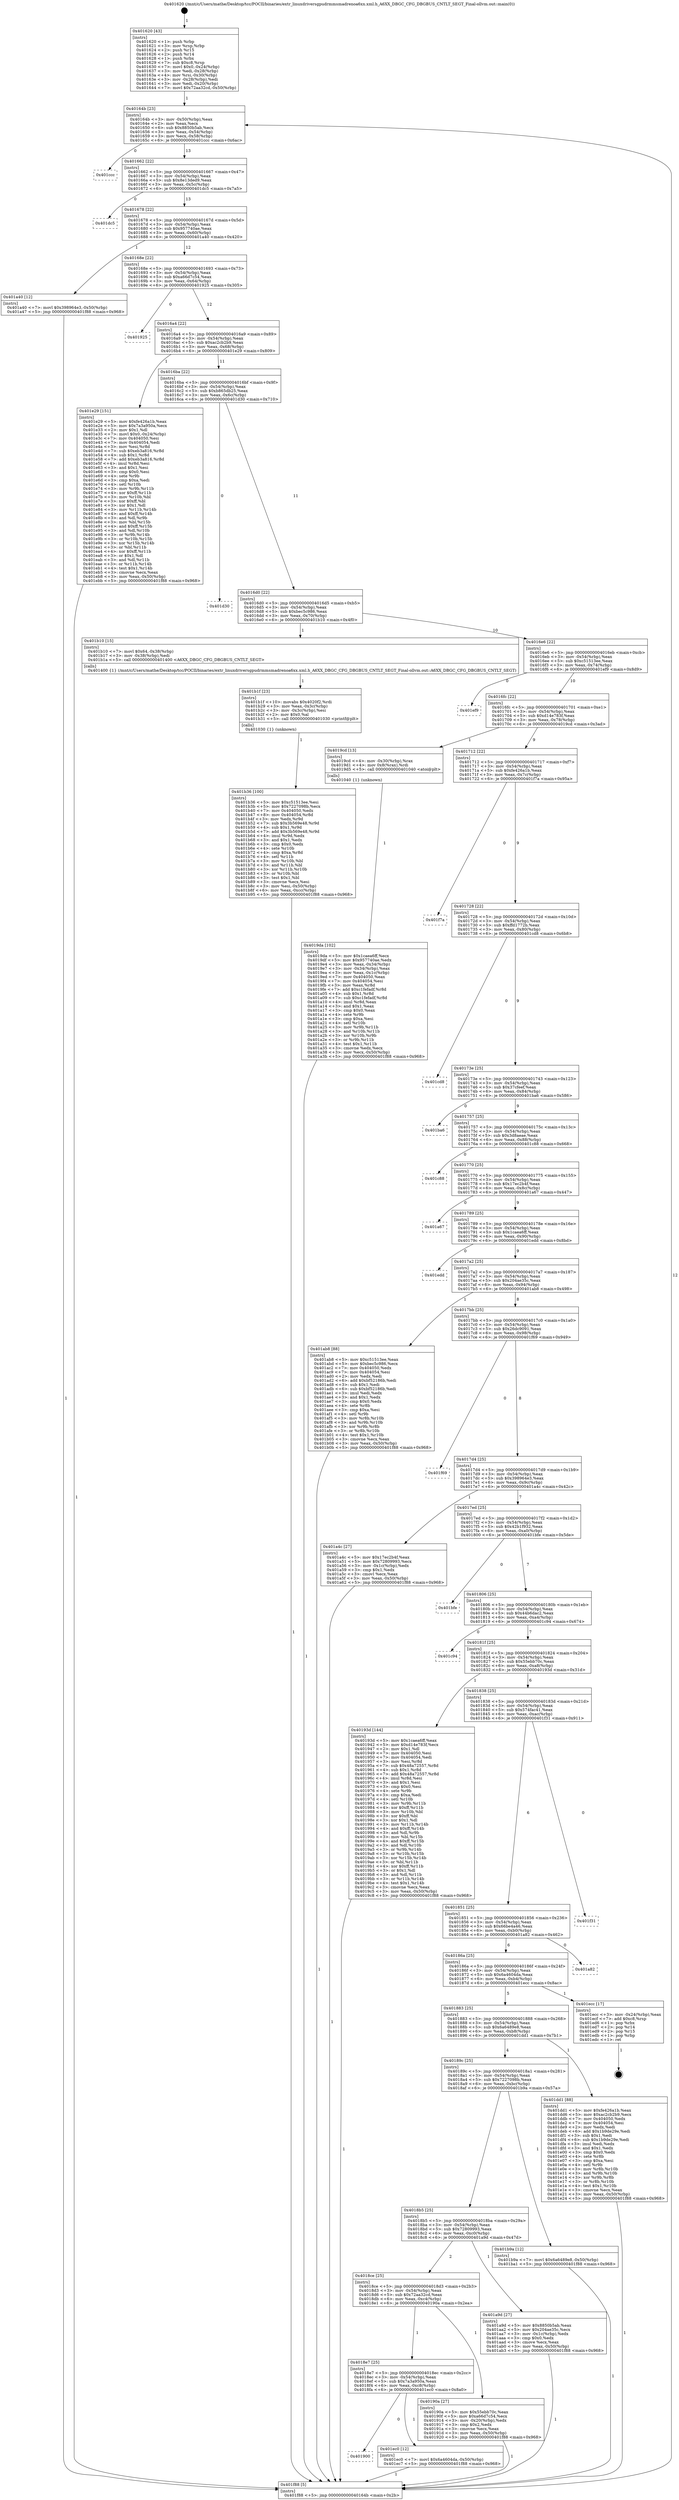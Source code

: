 digraph "0x401620" {
  label = "0x401620 (/mnt/c/Users/mathe/Desktop/tcc/POCII/binaries/extr_linuxdriversgpudrmmsmadrenoa6xx.xml.h_A6XX_DBGC_CFG_DBGBUS_CNTLT_SEGT_Final-ollvm.out::main(0))"
  labelloc = "t"
  node[shape=record]

  Entry [label="",width=0.3,height=0.3,shape=circle,fillcolor=black,style=filled]
  "0x40164b" [label="{
     0x40164b [23]\l
     | [instrs]\l
     &nbsp;&nbsp;0x40164b \<+3\>: mov -0x50(%rbp),%eax\l
     &nbsp;&nbsp;0x40164e \<+2\>: mov %eax,%ecx\l
     &nbsp;&nbsp;0x401650 \<+6\>: sub $0x8850b5ab,%ecx\l
     &nbsp;&nbsp;0x401656 \<+3\>: mov %eax,-0x54(%rbp)\l
     &nbsp;&nbsp;0x401659 \<+3\>: mov %ecx,-0x58(%rbp)\l
     &nbsp;&nbsp;0x40165c \<+6\>: je 0000000000401ccc \<main+0x6ac\>\l
  }"]
  "0x401ccc" [label="{
     0x401ccc\l
  }", style=dashed]
  "0x401662" [label="{
     0x401662 [22]\l
     | [instrs]\l
     &nbsp;&nbsp;0x401662 \<+5\>: jmp 0000000000401667 \<main+0x47\>\l
     &nbsp;&nbsp;0x401667 \<+3\>: mov -0x54(%rbp),%eax\l
     &nbsp;&nbsp;0x40166a \<+5\>: sub $0x8e13ded9,%eax\l
     &nbsp;&nbsp;0x40166f \<+3\>: mov %eax,-0x5c(%rbp)\l
     &nbsp;&nbsp;0x401672 \<+6\>: je 0000000000401dc5 \<main+0x7a5\>\l
  }"]
  Exit [label="",width=0.3,height=0.3,shape=circle,fillcolor=black,style=filled,peripheries=2]
  "0x401dc5" [label="{
     0x401dc5\l
  }", style=dashed]
  "0x401678" [label="{
     0x401678 [22]\l
     | [instrs]\l
     &nbsp;&nbsp;0x401678 \<+5\>: jmp 000000000040167d \<main+0x5d\>\l
     &nbsp;&nbsp;0x40167d \<+3\>: mov -0x54(%rbp),%eax\l
     &nbsp;&nbsp;0x401680 \<+5\>: sub $0x957740ae,%eax\l
     &nbsp;&nbsp;0x401685 \<+3\>: mov %eax,-0x60(%rbp)\l
     &nbsp;&nbsp;0x401688 \<+6\>: je 0000000000401a40 \<main+0x420\>\l
  }"]
  "0x401900" [label="{
     0x401900\l
  }", style=dashed]
  "0x401a40" [label="{
     0x401a40 [12]\l
     | [instrs]\l
     &nbsp;&nbsp;0x401a40 \<+7\>: movl $0x398964e3,-0x50(%rbp)\l
     &nbsp;&nbsp;0x401a47 \<+5\>: jmp 0000000000401f88 \<main+0x968\>\l
  }"]
  "0x40168e" [label="{
     0x40168e [22]\l
     | [instrs]\l
     &nbsp;&nbsp;0x40168e \<+5\>: jmp 0000000000401693 \<main+0x73\>\l
     &nbsp;&nbsp;0x401693 \<+3\>: mov -0x54(%rbp),%eax\l
     &nbsp;&nbsp;0x401696 \<+5\>: sub $0xa66d7c54,%eax\l
     &nbsp;&nbsp;0x40169b \<+3\>: mov %eax,-0x64(%rbp)\l
     &nbsp;&nbsp;0x40169e \<+6\>: je 0000000000401925 \<main+0x305\>\l
  }"]
  "0x401ec0" [label="{
     0x401ec0 [12]\l
     | [instrs]\l
     &nbsp;&nbsp;0x401ec0 \<+7\>: movl $0x6a4604da,-0x50(%rbp)\l
     &nbsp;&nbsp;0x401ec7 \<+5\>: jmp 0000000000401f88 \<main+0x968\>\l
  }"]
  "0x401925" [label="{
     0x401925\l
  }", style=dashed]
  "0x4016a4" [label="{
     0x4016a4 [22]\l
     | [instrs]\l
     &nbsp;&nbsp;0x4016a4 \<+5\>: jmp 00000000004016a9 \<main+0x89\>\l
     &nbsp;&nbsp;0x4016a9 \<+3\>: mov -0x54(%rbp),%eax\l
     &nbsp;&nbsp;0x4016ac \<+5\>: sub $0xac2cb2b9,%eax\l
     &nbsp;&nbsp;0x4016b1 \<+3\>: mov %eax,-0x68(%rbp)\l
     &nbsp;&nbsp;0x4016b4 \<+6\>: je 0000000000401e29 \<main+0x809\>\l
  }"]
  "0x401b36" [label="{
     0x401b36 [100]\l
     | [instrs]\l
     &nbsp;&nbsp;0x401b36 \<+5\>: mov $0xc51513ee,%esi\l
     &nbsp;&nbsp;0x401b3b \<+5\>: mov $0x7227098b,%ecx\l
     &nbsp;&nbsp;0x401b40 \<+7\>: mov 0x404050,%edx\l
     &nbsp;&nbsp;0x401b47 \<+8\>: mov 0x404054,%r8d\l
     &nbsp;&nbsp;0x401b4f \<+3\>: mov %edx,%r9d\l
     &nbsp;&nbsp;0x401b52 \<+7\>: sub $0x3b569e48,%r9d\l
     &nbsp;&nbsp;0x401b59 \<+4\>: sub $0x1,%r9d\l
     &nbsp;&nbsp;0x401b5d \<+7\>: add $0x3b569e48,%r9d\l
     &nbsp;&nbsp;0x401b64 \<+4\>: imul %r9d,%edx\l
     &nbsp;&nbsp;0x401b68 \<+3\>: and $0x1,%edx\l
     &nbsp;&nbsp;0x401b6b \<+3\>: cmp $0x0,%edx\l
     &nbsp;&nbsp;0x401b6e \<+4\>: sete %r10b\l
     &nbsp;&nbsp;0x401b72 \<+4\>: cmp $0xa,%r8d\l
     &nbsp;&nbsp;0x401b76 \<+4\>: setl %r11b\l
     &nbsp;&nbsp;0x401b7a \<+3\>: mov %r10b,%bl\l
     &nbsp;&nbsp;0x401b7d \<+3\>: and %r11b,%bl\l
     &nbsp;&nbsp;0x401b80 \<+3\>: xor %r11b,%r10b\l
     &nbsp;&nbsp;0x401b83 \<+3\>: or %r10b,%bl\l
     &nbsp;&nbsp;0x401b86 \<+3\>: test $0x1,%bl\l
     &nbsp;&nbsp;0x401b89 \<+3\>: cmovne %ecx,%esi\l
     &nbsp;&nbsp;0x401b8c \<+3\>: mov %esi,-0x50(%rbp)\l
     &nbsp;&nbsp;0x401b8f \<+6\>: mov %eax,-0xcc(%rbp)\l
     &nbsp;&nbsp;0x401b95 \<+5\>: jmp 0000000000401f88 \<main+0x968\>\l
  }"]
  "0x401e29" [label="{
     0x401e29 [151]\l
     | [instrs]\l
     &nbsp;&nbsp;0x401e29 \<+5\>: mov $0xfe426a1b,%eax\l
     &nbsp;&nbsp;0x401e2e \<+5\>: mov $0x7a3a950a,%ecx\l
     &nbsp;&nbsp;0x401e33 \<+2\>: mov $0x1,%dl\l
     &nbsp;&nbsp;0x401e35 \<+7\>: movl $0x0,-0x24(%rbp)\l
     &nbsp;&nbsp;0x401e3c \<+7\>: mov 0x404050,%esi\l
     &nbsp;&nbsp;0x401e43 \<+7\>: mov 0x404054,%edi\l
     &nbsp;&nbsp;0x401e4a \<+3\>: mov %esi,%r8d\l
     &nbsp;&nbsp;0x401e4d \<+7\>: sub $0xeb3a816,%r8d\l
     &nbsp;&nbsp;0x401e54 \<+4\>: sub $0x1,%r8d\l
     &nbsp;&nbsp;0x401e58 \<+7\>: add $0xeb3a816,%r8d\l
     &nbsp;&nbsp;0x401e5f \<+4\>: imul %r8d,%esi\l
     &nbsp;&nbsp;0x401e63 \<+3\>: and $0x1,%esi\l
     &nbsp;&nbsp;0x401e66 \<+3\>: cmp $0x0,%esi\l
     &nbsp;&nbsp;0x401e69 \<+4\>: sete %r9b\l
     &nbsp;&nbsp;0x401e6d \<+3\>: cmp $0xa,%edi\l
     &nbsp;&nbsp;0x401e70 \<+4\>: setl %r10b\l
     &nbsp;&nbsp;0x401e74 \<+3\>: mov %r9b,%r11b\l
     &nbsp;&nbsp;0x401e77 \<+4\>: xor $0xff,%r11b\l
     &nbsp;&nbsp;0x401e7b \<+3\>: mov %r10b,%bl\l
     &nbsp;&nbsp;0x401e7e \<+3\>: xor $0xff,%bl\l
     &nbsp;&nbsp;0x401e81 \<+3\>: xor $0x1,%dl\l
     &nbsp;&nbsp;0x401e84 \<+3\>: mov %r11b,%r14b\l
     &nbsp;&nbsp;0x401e87 \<+4\>: and $0xff,%r14b\l
     &nbsp;&nbsp;0x401e8b \<+3\>: and %dl,%r9b\l
     &nbsp;&nbsp;0x401e8e \<+3\>: mov %bl,%r15b\l
     &nbsp;&nbsp;0x401e91 \<+4\>: and $0xff,%r15b\l
     &nbsp;&nbsp;0x401e95 \<+3\>: and %dl,%r10b\l
     &nbsp;&nbsp;0x401e98 \<+3\>: or %r9b,%r14b\l
     &nbsp;&nbsp;0x401e9b \<+3\>: or %r10b,%r15b\l
     &nbsp;&nbsp;0x401e9e \<+3\>: xor %r15b,%r14b\l
     &nbsp;&nbsp;0x401ea1 \<+3\>: or %bl,%r11b\l
     &nbsp;&nbsp;0x401ea4 \<+4\>: xor $0xff,%r11b\l
     &nbsp;&nbsp;0x401ea8 \<+3\>: or $0x1,%dl\l
     &nbsp;&nbsp;0x401eab \<+3\>: and %dl,%r11b\l
     &nbsp;&nbsp;0x401eae \<+3\>: or %r11b,%r14b\l
     &nbsp;&nbsp;0x401eb1 \<+4\>: test $0x1,%r14b\l
     &nbsp;&nbsp;0x401eb5 \<+3\>: cmovne %ecx,%eax\l
     &nbsp;&nbsp;0x401eb8 \<+3\>: mov %eax,-0x50(%rbp)\l
     &nbsp;&nbsp;0x401ebb \<+5\>: jmp 0000000000401f88 \<main+0x968\>\l
  }"]
  "0x4016ba" [label="{
     0x4016ba [22]\l
     | [instrs]\l
     &nbsp;&nbsp;0x4016ba \<+5\>: jmp 00000000004016bf \<main+0x9f\>\l
     &nbsp;&nbsp;0x4016bf \<+3\>: mov -0x54(%rbp),%eax\l
     &nbsp;&nbsp;0x4016c2 \<+5\>: sub $0xb865db25,%eax\l
     &nbsp;&nbsp;0x4016c7 \<+3\>: mov %eax,-0x6c(%rbp)\l
     &nbsp;&nbsp;0x4016ca \<+6\>: je 0000000000401d30 \<main+0x710\>\l
  }"]
  "0x401b1f" [label="{
     0x401b1f [23]\l
     | [instrs]\l
     &nbsp;&nbsp;0x401b1f \<+10\>: movabs $0x4020f2,%rdi\l
     &nbsp;&nbsp;0x401b29 \<+3\>: mov %eax,-0x3c(%rbp)\l
     &nbsp;&nbsp;0x401b2c \<+3\>: mov -0x3c(%rbp),%esi\l
     &nbsp;&nbsp;0x401b2f \<+2\>: mov $0x0,%al\l
     &nbsp;&nbsp;0x401b31 \<+5\>: call 0000000000401030 \<printf@plt\>\l
     | [calls]\l
     &nbsp;&nbsp;0x401030 \{1\} (unknown)\l
  }"]
  "0x401d30" [label="{
     0x401d30\l
  }", style=dashed]
  "0x4016d0" [label="{
     0x4016d0 [22]\l
     | [instrs]\l
     &nbsp;&nbsp;0x4016d0 \<+5\>: jmp 00000000004016d5 \<main+0xb5\>\l
     &nbsp;&nbsp;0x4016d5 \<+3\>: mov -0x54(%rbp),%eax\l
     &nbsp;&nbsp;0x4016d8 \<+5\>: sub $0xbec5c986,%eax\l
     &nbsp;&nbsp;0x4016dd \<+3\>: mov %eax,-0x70(%rbp)\l
     &nbsp;&nbsp;0x4016e0 \<+6\>: je 0000000000401b10 \<main+0x4f0\>\l
  }"]
  "0x4019da" [label="{
     0x4019da [102]\l
     | [instrs]\l
     &nbsp;&nbsp;0x4019da \<+5\>: mov $0x1caea6ff,%ecx\l
     &nbsp;&nbsp;0x4019df \<+5\>: mov $0x957740ae,%edx\l
     &nbsp;&nbsp;0x4019e4 \<+3\>: mov %eax,-0x34(%rbp)\l
     &nbsp;&nbsp;0x4019e7 \<+3\>: mov -0x34(%rbp),%eax\l
     &nbsp;&nbsp;0x4019ea \<+3\>: mov %eax,-0x1c(%rbp)\l
     &nbsp;&nbsp;0x4019ed \<+7\>: mov 0x404050,%eax\l
     &nbsp;&nbsp;0x4019f4 \<+7\>: mov 0x404054,%esi\l
     &nbsp;&nbsp;0x4019fb \<+3\>: mov %eax,%r8d\l
     &nbsp;&nbsp;0x4019fe \<+7\>: add $0xc1fefadf,%r8d\l
     &nbsp;&nbsp;0x401a05 \<+4\>: sub $0x1,%r8d\l
     &nbsp;&nbsp;0x401a09 \<+7\>: sub $0xc1fefadf,%r8d\l
     &nbsp;&nbsp;0x401a10 \<+4\>: imul %r8d,%eax\l
     &nbsp;&nbsp;0x401a14 \<+3\>: and $0x1,%eax\l
     &nbsp;&nbsp;0x401a17 \<+3\>: cmp $0x0,%eax\l
     &nbsp;&nbsp;0x401a1a \<+4\>: sete %r9b\l
     &nbsp;&nbsp;0x401a1e \<+3\>: cmp $0xa,%esi\l
     &nbsp;&nbsp;0x401a21 \<+4\>: setl %r10b\l
     &nbsp;&nbsp;0x401a25 \<+3\>: mov %r9b,%r11b\l
     &nbsp;&nbsp;0x401a28 \<+3\>: and %r10b,%r11b\l
     &nbsp;&nbsp;0x401a2b \<+3\>: xor %r10b,%r9b\l
     &nbsp;&nbsp;0x401a2e \<+3\>: or %r9b,%r11b\l
     &nbsp;&nbsp;0x401a31 \<+4\>: test $0x1,%r11b\l
     &nbsp;&nbsp;0x401a35 \<+3\>: cmovne %edx,%ecx\l
     &nbsp;&nbsp;0x401a38 \<+3\>: mov %ecx,-0x50(%rbp)\l
     &nbsp;&nbsp;0x401a3b \<+5\>: jmp 0000000000401f88 \<main+0x968\>\l
  }"]
  "0x401b10" [label="{
     0x401b10 [15]\l
     | [instrs]\l
     &nbsp;&nbsp;0x401b10 \<+7\>: movl $0x64,-0x38(%rbp)\l
     &nbsp;&nbsp;0x401b17 \<+3\>: mov -0x38(%rbp),%edi\l
     &nbsp;&nbsp;0x401b1a \<+5\>: call 0000000000401400 \<A6XX_DBGC_CFG_DBGBUS_CNTLT_SEGT\>\l
     | [calls]\l
     &nbsp;&nbsp;0x401400 \{1\} (/mnt/c/Users/mathe/Desktop/tcc/POCII/binaries/extr_linuxdriversgpudrmmsmadrenoa6xx.xml.h_A6XX_DBGC_CFG_DBGBUS_CNTLT_SEGT_Final-ollvm.out::A6XX_DBGC_CFG_DBGBUS_CNTLT_SEGT)\l
  }"]
  "0x4016e6" [label="{
     0x4016e6 [22]\l
     | [instrs]\l
     &nbsp;&nbsp;0x4016e6 \<+5\>: jmp 00000000004016eb \<main+0xcb\>\l
     &nbsp;&nbsp;0x4016eb \<+3\>: mov -0x54(%rbp),%eax\l
     &nbsp;&nbsp;0x4016ee \<+5\>: sub $0xc51513ee,%eax\l
     &nbsp;&nbsp;0x4016f3 \<+3\>: mov %eax,-0x74(%rbp)\l
     &nbsp;&nbsp;0x4016f6 \<+6\>: je 0000000000401ef9 \<main+0x8d9\>\l
  }"]
  "0x401620" [label="{
     0x401620 [43]\l
     | [instrs]\l
     &nbsp;&nbsp;0x401620 \<+1\>: push %rbp\l
     &nbsp;&nbsp;0x401621 \<+3\>: mov %rsp,%rbp\l
     &nbsp;&nbsp;0x401624 \<+2\>: push %r15\l
     &nbsp;&nbsp;0x401626 \<+2\>: push %r14\l
     &nbsp;&nbsp;0x401628 \<+1\>: push %rbx\l
     &nbsp;&nbsp;0x401629 \<+7\>: sub $0xc8,%rsp\l
     &nbsp;&nbsp;0x401630 \<+7\>: movl $0x0,-0x24(%rbp)\l
     &nbsp;&nbsp;0x401637 \<+3\>: mov %edi,-0x28(%rbp)\l
     &nbsp;&nbsp;0x40163a \<+4\>: mov %rsi,-0x30(%rbp)\l
     &nbsp;&nbsp;0x40163e \<+3\>: mov -0x28(%rbp),%edi\l
     &nbsp;&nbsp;0x401641 \<+3\>: mov %edi,-0x20(%rbp)\l
     &nbsp;&nbsp;0x401644 \<+7\>: movl $0x72aa32cd,-0x50(%rbp)\l
  }"]
  "0x401ef9" [label="{
     0x401ef9\l
  }", style=dashed]
  "0x4016fc" [label="{
     0x4016fc [22]\l
     | [instrs]\l
     &nbsp;&nbsp;0x4016fc \<+5\>: jmp 0000000000401701 \<main+0xe1\>\l
     &nbsp;&nbsp;0x401701 \<+3\>: mov -0x54(%rbp),%eax\l
     &nbsp;&nbsp;0x401704 \<+5\>: sub $0xd14e783f,%eax\l
     &nbsp;&nbsp;0x401709 \<+3\>: mov %eax,-0x78(%rbp)\l
     &nbsp;&nbsp;0x40170c \<+6\>: je 00000000004019cd \<main+0x3ad\>\l
  }"]
  "0x401f88" [label="{
     0x401f88 [5]\l
     | [instrs]\l
     &nbsp;&nbsp;0x401f88 \<+5\>: jmp 000000000040164b \<main+0x2b\>\l
  }"]
  "0x4019cd" [label="{
     0x4019cd [13]\l
     | [instrs]\l
     &nbsp;&nbsp;0x4019cd \<+4\>: mov -0x30(%rbp),%rax\l
     &nbsp;&nbsp;0x4019d1 \<+4\>: mov 0x8(%rax),%rdi\l
     &nbsp;&nbsp;0x4019d5 \<+5\>: call 0000000000401040 \<atoi@plt\>\l
     | [calls]\l
     &nbsp;&nbsp;0x401040 \{1\} (unknown)\l
  }"]
  "0x401712" [label="{
     0x401712 [22]\l
     | [instrs]\l
     &nbsp;&nbsp;0x401712 \<+5\>: jmp 0000000000401717 \<main+0xf7\>\l
     &nbsp;&nbsp;0x401717 \<+3\>: mov -0x54(%rbp),%eax\l
     &nbsp;&nbsp;0x40171a \<+5\>: sub $0xfe426a1b,%eax\l
     &nbsp;&nbsp;0x40171f \<+3\>: mov %eax,-0x7c(%rbp)\l
     &nbsp;&nbsp;0x401722 \<+6\>: je 0000000000401f7a \<main+0x95a\>\l
  }"]
  "0x4018e7" [label="{
     0x4018e7 [25]\l
     | [instrs]\l
     &nbsp;&nbsp;0x4018e7 \<+5\>: jmp 00000000004018ec \<main+0x2cc\>\l
     &nbsp;&nbsp;0x4018ec \<+3\>: mov -0x54(%rbp),%eax\l
     &nbsp;&nbsp;0x4018ef \<+5\>: sub $0x7a3a950a,%eax\l
     &nbsp;&nbsp;0x4018f4 \<+6\>: mov %eax,-0xc8(%rbp)\l
     &nbsp;&nbsp;0x4018fa \<+6\>: je 0000000000401ec0 \<main+0x8a0\>\l
  }"]
  "0x401f7a" [label="{
     0x401f7a\l
  }", style=dashed]
  "0x401728" [label="{
     0x401728 [22]\l
     | [instrs]\l
     &nbsp;&nbsp;0x401728 \<+5\>: jmp 000000000040172d \<main+0x10d\>\l
     &nbsp;&nbsp;0x40172d \<+3\>: mov -0x54(%rbp),%eax\l
     &nbsp;&nbsp;0x401730 \<+5\>: sub $0xffd1772b,%eax\l
     &nbsp;&nbsp;0x401735 \<+3\>: mov %eax,-0x80(%rbp)\l
     &nbsp;&nbsp;0x401738 \<+6\>: je 0000000000401cd8 \<main+0x6b8\>\l
  }"]
  "0x40190a" [label="{
     0x40190a [27]\l
     | [instrs]\l
     &nbsp;&nbsp;0x40190a \<+5\>: mov $0x55ebb70c,%eax\l
     &nbsp;&nbsp;0x40190f \<+5\>: mov $0xa66d7c54,%ecx\l
     &nbsp;&nbsp;0x401914 \<+3\>: mov -0x20(%rbp),%edx\l
     &nbsp;&nbsp;0x401917 \<+3\>: cmp $0x2,%edx\l
     &nbsp;&nbsp;0x40191a \<+3\>: cmovne %ecx,%eax\l
     &nbsp;&nbsp;0x40191d \<+3\>: mov %eax,-0x50(%rbp)\l
     &nbsp;&nbsp;0x401920 \<+5\>: jmp 0000000000401f88 \<main+0x968\>\l
  }"]
  "0x401cd8" [label="{
     0x401cd8\l
  }", style=dashed]
  "0x40173e" [label="{
     0x40173e [25]\l
     | [instrs]\l
     &nbsp;&nbsp;0x40173e \<+5\>: jmp 0000000000401743 \<main+0x123\>\l
     &nbsp;&nbsp;0x401743 \<+3\>: mov -0x54(%rbp),%eax\l
     &nbsp;&nbsp;0x401746 \<+5\>: sub $0x37cfeef,%eax\l
     &nbsp;&nbsp;0x40174b \<+6\>: mov %eax,-0x84(%rbp)\l
     &nbsp;&nbsp;0x401751 \<+6\>: je 0000000000401ba6 \<main+0x586\>\l
  }"]
  "0x4018ce" [label="{
     0x4018ce [25]\l
     | [instrs]\l
     &nbsp;&nbsp;0x4018ce \<+5\>: jmp 00000000004018d3 \<main+0x2b3\>\l
     &nbsp;&nbsp;0x4018d3 \<+3\>: mov -0x54(%rbp),%eax\l
     &nbsp;&nbsp;0x4018d6 \<+5\>: sub $0x72aa32cd,%eax\l
     &nbsp;&nbsp;0x4018db \<+6\>: mov %eax,-0xc4(%rbp)\l
     &nbsp;&nbsp;0x4018e1 \<+6\>: je 000000000040190a \<main+0x2ea\>\l
  }"]
  "0x401ba6" [label="{
     0x401ba6\l
  }", style=dashed]
  "0x401757" [label="{
     0x401757 [25]\l
     | [instrs]\l
     &nbsp;&nbsp;0x401757 \<+5\>: jmp 000000000040175c \<main+0x13c\>\l
     &nbsp;&nbsp;0x40175c \<+3\>: mov -0x54(%rbp),%eax\l
     &nbsp;&nbsp;0x40175f \<+5\>: sub $0x3d8aeae,%eax\l
     &nbsp;&nbsp;0x401764 \<+6\>: mov %eax,-0x88(%rbp)\l
     &nbsp;&nbsp;0x40176a \<+6\>: je 0000000000401c88 \<main+0x668\>\l
  }"]
  "0x401a9d" [label="{
     0x401a9d [27]\l
     | [instrs]\l
     &nbsp;&nbsp;0x401a9d \<+5\>: mov $0x8850b5ab,%eax\l
     &nbsp;&nbsp;0x401aa2 \<+5\>: mov $0x204ae35c,%ecx\l
     &nbsp;&nbsp;0x401aa7 \<+3\>: mov -0x1c(%rbp),%edx\l
     &nbsp;&nbsp;0x401aaa \<+3\>: cmp $0x0,%edx\l
     &nbsp;&nbsp;0x401aad \<+3\>: cmove %ecx,%eax\l
     &nbsp;&nbsp;0x401ab0 \<+3\>: mov %eax,-0x50(%rbp)\l
     &nbsp;&nbsp;0x401ab3 \<+5\>: jmp 0000000000401f88 \<main+0x968\>\l
  }"]
  "0x401c88" [label="{
     0x401c88\l
  }", style=dashed]
  "0x401770" [label="{
     0x401770 [25]\l
     | [instrs]\l
     &nbsp;&nbsp;0x401770 \<+5\>: jmp 0000000000401775 \<main+0x155\>\l
     &nbsp;&nbsp;0x401775 \<+3\>: mov -0x54(%rbp),%eax\l
     &nbsp;&nbsp;0x401778 \<+5\>: sub $0x17ec2b4f,%eax\l
     &nbsp;&nbsp;0x40177d \<+6\>: mov %eax,-0x8c(%rbp)\l
     &nbsp;&nbsp;0x401783 \<+6\>: je 0000000000401a67 \<main+0x447\>\l
  }"]
  "0x4018b5" [label="{
     0x4018b5 [25]\l
     | [instrs]\l
     &nbsp;&nbsp;0x4018b5 \<+5\>: jmp 00000000004018ba \<main+0x29a\>\l
     &nbsp;&nbsp;0x4018ba \<+3\>: mov -0x54(%rbp),%eax\l
     &nbsp;&nbsp;0x4018bd \<+5\>: sub $0x72809993,%eax\l
     &nbsp;&nbsp;0x4018c2 \<+6\>: mov %eax,-0xc0(%rbp)\l
     &nbsp;&nbsp;0x4018c8 \<+6\>: je 0000000000401a9d \<main+0x47d\>\l
  }"]
  "0x401a67" [label="{
     0x401a67\l
  }", style=dashed]
  "0x401789" [label="{
     0x401789 [25]\l
     | [instrs]\l
     &nbsp;&nbsp;0x401789 \<+5\>: jmp 000000000040178e \<main+0x16e\>\l
     &nbsp;&nbsp;0x40178e \<+3\>: mov -0x54(%rbp),%eax\l
     &nbsp;&nbsp;0x401791 \<+5\>: sub $0x1caea6ff,%eax\l
     &nbsp;&nbsp;0x401796 \<+6\>: mov %eax,-0x90(%rbp)\l
     &nbsp;&nbsp;0x40179c \<+6\>: je 0000000000401edd \<main+0x8bd\>\l
  }"]
  "0x401b9a" [label="{
     0x401b9a [12]\l
     | [instrs]\l
     &nbsp;&nbsp;0x401b9a \<+7\>: movl $0x6a6489e8,-0x50(%rbp)\l
     &nbsp;&nbsp;0x401ba1 \<+5\>: jmp 0000000000401f88 \<main+0x968\>\l
  }"]
  "0x401edd" [label="{
     0x401edd\l
  }", style=dashed]
  "0x4017a2" [label="{
     0x4017a2 [25]\l
     | [instrs]\l
     &nbsp;&nbsp;0x4017a2 \<+5\>: jmp 00000000004017a7 \<main+0x187\>\l
     &nbsp;&nbsp;0x4017a7 \<+3\>: mov -0x54(%rbp),%eax\l
     &nbsp;&nbsp;0x4017aa \<+5\>: sub $0x204ae35c,%eax\l
     &nbsp;&nbsp;0x4017af \<+6\>: mov %eax,-0x94(%rbp)\l
     &nbsp;&nbsp;0x4017b5 \<+6\>: je 0000000000401ab8 \<main+0x498\>\l
  }"]
  "0x40189c" [label="{
     0x40189c [25]\l
     | [instrs]\l
     &nbsp;&nbsp;0x40189c \<+5\>: jmp 00000000004018a1 \<main+0x281\>\l
     &nbsp;&nbsp;0x4018a1 \<+3\>: mov -0x54(%rbp),%eax\l
     &nbsp;&nbsp;0x4018a4 \<+5\>: sub $0x7227098b,%eax\l
     &nbsp;&nbsp;0x4018a9 \<+6\>: mov %eax,-0xbc(%rbp)\l
     &nbsp;&nbsp;0x4018af \<+6\>: je 0000000000401b9a \<main+0x57a\>\l
  }"]
  "0x401ab8" [label="{
     0x401ab8 [88]\l
     | [instrs]\l
     &nbsp;&nbsp;0x401ab8 \<+5\>: mov $0xc51513ee,%eax\l
     &nbsp;&nbsp;0x401abd \<+5\>: mov $0xbec5c986,%ecx\l
     &nbsp;&nbsp;0x401ac2 \<+7\>: mov 0x404050,%edx\l
     &nbsp;&nbsp;0x401ac9 \<+7\>: mov 0x404054,%esi\l
     &nbsp;&nbsp;0x401ad0 \<+2\>: mov %edx,%edi\l
     &nbsp;&nbsp;0x401ad2 \<+6\>: add $0xbf52186b,%edi\l
     &nbsp;&nbsp;0x401ad8 \<+3\>: sub $0x1,%edi\l
     &nbsp;&nbsp;0x401adb \<+6\>: sub $0xbf52186b,%edi\l
     &nbsp;&nbsp;0x401ae1 \<+3\>: imul %edi,%edx\l
     &nbsp;&nbsp;0x401ae4 \<+3\>: and $0x1,%edx\l
     &nbsp;&nbsp;0x401ae7 \<+3\>: cmp $0x0,%edx\l
     &nbsp;&nbsp;0x401aea \<+4\>: sete %r8b\l
     &nbsp;&nbsp;0x401aee \<+3\>: cmp $0xa,%esi\l
     &nbsp;&nbsp;0x401af1 \<+4\>: setl %r9b\l
     &nbsp;&nbsp;0x401af5 \<+3\>: mov %r8b,%r10b\l
     &nbsp;&nbsp;0x401af8 \<+3\>: and %r9b,%r10b\l
     &nbsp;&nbsp;0x401afb \<+3\>: xor %r9b,%r8b\l
     &nbsp;&nbsp;0x401afe \<+3\>: or %r8b,%r10b\l
     &nbsp;&nbsp;0x401b01 \<+4\>: test $0x1,%r10b\l
     &nbsp;&nbsp;0x401b05 \<+3\>: cmovne %ecx,%eax\l
     &nbsp;&nbsp;0x401b08 \<+3\>: mov %eax,-0x50(%rbp)\l
     &nbsp;&nbsp;0x401b0b \<+5\>: jmp 0000000000401f88 \<main+0x968\>\l
  }"]
  "0x4017bb" [label="{
     0x4017bb [25]\l
     | [instrs]\l
     &nbsp;&nbsp;0x4017bb \<+5\>: jmp 00000000004017c0 \<main+0x1a0\>\l
     &nbsp;&nbsp;0x4017c0 \<+3\>: mov -0x54(%rbp),%eax\l
     &nbsp;&nbsp;0x4017c3 \<+5\>: sub $0x26dc9091,%eax\l
     &nbsp;&nbsp;0x4017c8 \<+6\>: mov %eax,-0x98(%rbp)\l
     &nbsp;&nbsp;0x4017ce \<+6\>: je 0000000000401f69 \<main+0x949\>\l
  }"]
  "0x401dd1" [label="{
     0x401dd1 [88]\l
     | [instrs]\l
     &nbsp;&nbsp;0x401dd1 \<+5\>: mov $0xfe426a1b,%eax\l
     &nbsp;&nbsp;0x401dd6 \<+5\>: mov $0xac2cb2b9,%ecx\l
     &nbsp;&nbsp;0x401ddb \<+7\>: mov 0x404050,%edx\l
     &nbsp;&nbsp;0x401de2 \<+7\>: mov 0x404054,%esi\l
     &nbsp;&nbsp;0x401de9 \<+2\>: mov %edx,%edi\l
     &nbsp;&nbsp;0x401deb \<+6\>: add $0x1b9de29e,%edi\l
     &nbsp;&nbsp;0x401df1 \<+3\>: sub $0x1,%edi\l
     &nbsp;&nbsp;0x401df4 \<+6\>: sub $0x1b9de29e,%edi\l
     &nbsp;&nbsp;0x401dfa \<+3\>: imul %edi,%edx\l
     &nbsp;&nbsp;0x401dfd \<+3\>: and $0x1,%edx\l
     &nbsp;&nbsp;0x401e00 \<+3\>: cmp $0x0,%edx\l
     &nbsp;&nbsp;0x401e03 \<+4\>: sete %r8b\l
     &nbsp;&nbsp;0x401e07 \<+3\>: cmp $0xa,%esi\l
     &nbsp;&nbsp;0x401e0a \<+4\>: setl %r9b\l
     &nbsp;&nbsp;0x401e0e \<+3\>: mov %r8b,%r10b\l
     &nbsp;&nbsp;0x401e11 \<+3\>: and %r9b,%r10b\l
     &nbsp;&nbsp;0x401e14 \<+3\>: xor %r9b,%r8b\l
     &nbsp;&nbsp;0x401e17 \<+3\>: or %r8b,%r10b\l
     &nbsp;&nbsp;0x401e1a \<+4\>: test $0x1,%r10b\l
     &nbsp;&nbsp;0x401e1e \<+3\>: cmovne %ecx,%eax\l
     &nbsp;&nbsp;0x401e21 \<+3\>: mov %eax,-0x50(%rbp)\l
     &nbsp;&nbsp;0x401e24 \<+5\>: jmp 0000000000401f88 \<main+0x968\>\l
  }"]
  "0x401f69" [label="{
     0x401f69\l
  }", style=dashed]
  "0x4017d4" [label="{
     0x4017d4 [25]\l
     | [instrs]\l
     &nbsp;&nbsp;0x4017d4 \<+5\>: jmp 00000000004017d9 \<main+0x1b9\>\l
     &nbsp;&nbsp;0x4017d9 \<+3\>: mov -0x54(%rbp),%eax\l
     &nbsp;&nbsp;0x4017dc \<+5\>: sub $0x398964e3,%eax\l
     &nbsp;&nbsp;0x4017e1 \<+6\>: mov %eax,-0x9c(%rbp)\l
     &nbsp;&nbsp;0x4017e7 \<+6\>: je 0000000000401a4c \<main+0x42c\>\l
  }"]
  "0x401883" [label="{
     0x401883 [25]\l
     | [instrs]\l
     &nbsp;&nbsp;0x401883 \<+5\>: jmp 0000000000401888 \<main+0x268\>\l
     &nbsp;&nbsp;0x401888 \<+3\>: mov -0x54(%rbp),%eax\l
     &nbsp;&nbsp;0x40188b \<+5\>: sub $0x6a6489e8,%eax\l
     &nbsp;&nbsp;0x401890 \<+6\>: mov %eax,-0xb8(%rbp)\l
     &nbsp;&nbsp;0x401896 \<+6\>: je 0000000000401dd1 \<main+0x7b1\>\l
  }"]
  "0x401a4c" [label="{
     0x401a4c [27]\l
     | [instrs]\l
     &nbsp;&nbsp;0x401a4c \<+5\>: mov $0x17ec2b4f,%eax\l
     &nbsp;&nbsp;0x401a51 \<+5\>: mov $0x72809993,%ecx\l
     &nbsp;&nbsp;0x401a56 \<+3\>: mov -0x1c(%rbp),%edx\l
     &nbsp;&nbsp;0x401a59 \<+3\>: cmp $0x1,%edx\l
     &nbsp;&nbsp;0x401a5c \<+3\>: cmovl %ecx,%eax\l
     &nbsp;&nbsp;0x401a5f \<+3\>: mov %eax,-0x50(%rbp)\l
     &nbsp;&nbsp;0x401a62 \<+5\>: jmp 0000000000401f88 \<main+0x968\>\l
  }"]
  "0x4017ed" [label="{
     0x4017ed [25]\l
     | [instrs]\l
     &nbsp;&nbsp;0x4017ed \<+5\>: jmp 00000000004017f2 \<main+0x1d2\>\l
     &nbsp;&nbsp;0x4017f2 \<+3\>: mov -0x54(%rbp),%eax\l
     &nbsp;&nbsp;0x4017f5 \<+5\>: sub $0x42b1f932,%eax\l
     &nbsp;&nbsp;0x4017fa \<+6\>: mov %eax,-0xa0(%rbp)\l
     &nbsp;&nbsp;0x401800 \<+6\>: je 0000000000401bfe \<main+0x5de\>\l
  }"]
  "0x401ecc" [label="{
     0x401ecc [17]\l
     | [instrs]\l
     &nbsp;&nbsp;0x401ecc \<+3\>: mov -0x24(%rbp),%eax\l
     &nbsp;&nbsp;0x401ecf \<+7\>: add $0xc8,%rsp\l
     &nbsp;&nbsp;0x401ed6 \<+1\>: pop %rbx\l
     &nbsp;&nbsp;0x401ed7 \<+2\>: pop %r14\l
     &nbsp;&nbsp;0x401ed9 \<+2\>: pop %r15\l
     &nbsp;&nbsp;0x401edb \<+1\>: pop %rbp\l
     &nbsp;&nbsp;0x401edc \<+1\>: ret\l
  }"]
  "0x401bfe" [label="{
     0x401bfe\l
  }", style=dashed]
  "0x401806" [label="{
     0x401806 [25]\l
     | [instrs]\l
     &nbsp;&nbsp;0x401806 \<+5\>: jmp 000000000040180b \<main+0x1eb\>\l
     &nbsp;&nbsp;0x40180b \<+3\>: mov -0x54(%rbp),%eax\l
     &nbsp;&nbsp;0x40180e \<+5\>: sub $0x44b6dac2,%eax\l
     &nbsp;&nbsp;0x401813 \<+6\>: mov %eax,-0xa4(%rbp)\l
     &nbsp;&nbsp;0x401819 \<+6\>: je 0000000000401c94 \<main+0x674\>\l
  }"]
  "0x40186a" [label="{
     0x40186a [25]\l
     | [instrs]\l
     &nbsp;&nbsp;0x40186a \<+5\>: jmp 000000000040186f \<main+0x24f\>\l
     &nbsp;&nbsp;0x40186f \<+3\>: mov -0x54(%rbp),%eax\l
     &nbsp;&nbsp;0x401872 \<+5\>: sub $0x6a4604da,%eax\l
     &nbsp;&nbsp;0x401877 \<+6\>: mov %eax,-0xb4(%rbp)\l
     &nbsp;&nbsp;0x40187d \<+6\>: je 0000000000401ecc \<main+0x8ac\>\l
  }"]
  "0x401c94" [label="{
     0x401c94\l
  }", style=dashed]
  "0x40181f" [label="{
     0x40181f [25]\l
     | [instrs]\l
     &nbsp;&nbsp;0x40181f \<+5\>: jmp 0000000000401824 \<main+0x204\>\l
     &nbsp;&nbsp;0x401824 \<+3\>: mov -0x54(%rbp),%eax\l
     &nbsp;&nbsp;0x401827 \<+5\>: sub $0x55ebb70c,%eax\l
     &nbsp;&nbsp;0x40182c \<+6\>: mov %eax,-0xa8(%rbp)\l
     &nbsp;&nbsp;0x401832 \<+6\>: je 000000000040193d \<main+0x31d\>\l
  }"]
  "0x401a82" [label="{
     0x401a82\l
  }", style=dashed]
  "0x40193d" [label="{
     0x40193d [144]\l
     | [instrs]\l
     &nbsp;&nbsp;0x40193d \<+5\>: mov $0x1caea6ff,%eax\l
     &nbsp;&nbsp;0x401942 \<+5\>: mov $0xd14e783f,%ecx\l
     &nbsp;&nbsp;0x401947 \<+2\>: mov $0x1,%dl\l
     &nbsp;&nbsp;0x401949 \<+7\>: mov 0x404050,%esi\l
     &nbsp;&nbsp;0x401950 \<+7\>: mov 0x404054,%edi\l
     &nbsp;&nbsp;0x401957 \<+3\>: mov %esi,%r8d\l
     &nbsp;&nbsp;0x40195a \<+7\>: sub $0x48a72557,%r8d\l
     &nbsp;&nbsp;0x401961 \<+4\>: sub $0x1,%r8d\l
     &nbsp;&nbsp;0x401965 \<+7\>: add $0x48a72557,%r8d\l
     &nbsp;&nbsp;0x40196c \<+4\>: imul %r8d,%esi\l
     &nbsp;&nbsp;0x401970 \<+3\>: and $0x1,%esi\l
     &nbsp;&nbsp;0x401973 \<+3\>: cmp $0x0,%esi\l
     &nbsp;&nbsp;0x401976 \<+4\>: sete %r9b\l
     &nbsp;&nbsp;0x40197a \<+3\>: cmp $0xa,%edi\l
     &nbsp;&nbsp;0x40197d \<+4\>: setl %r10b\l
     &nbsp;&nbsp;0x401981 \<+3\>: mov %r9b,%r11b\l
     &nbsp;&nbsp;0x401984 \<+4\>: xor $0xff,%r11b\l
     &nbsp;&nbsp;0x401988 \<+3\>: mov %r10b,%bl\l
     &nbsp;&nbsp;0x40198b \<+3\>: xor $0xff,%bl\l
     &nbsp;&nbsp;0x40198e \<+3\>: xor $0x1,%dl\l
     &nbsp;&nbsp;0x401991 \<+3\>: mov %r11b,%r14b\l
     &nbsp;&nbsp;0x401994 \<+4\>: and $0xff,%r14b\l
     &nbsp;&nbsp;0x401998 \<+3\>: and %dl,%r9b\l
     &nbsp;&nbsp;0x40199b \<+3\>: mov %bl,%r15b\l
     &nbsp;&nbsp;0x40199e \<+4\>: and $0xff,%r15b\l
     &nbsp;&nbsp;0x4019a2 \<+3\>: and %dl,%r10b\l
     &nbsp;&nbsp;0x4019a5 \<+3\>: or %r9b,%r14b\l
     &nbsp;&nbsp;0x4019a8 \<+3\>: or %r10b,%r15b\l
     &nbsp;&nbsp;0x4019ab \<+3\>: xor %r15b,%r14b\l
     &nbsp;&nbsp;0x4019ae \<+3\>: or %bl,%r11b\l
     &nbsp;&nbsp;0x4019b1 \<+4\>: xor $0xff,%r11b\l
     &nbsp;&nbsp;0x4019b5 \<+3\>: or $0x1,%dl\l
     &nbsp;&nbsp;0x4019b8 \<+3\>: and %dl,%r11b\l
     &nbsp;&nbsp;0x4019bb \<+3\>: or %r11b,%r14b\l
     &nbsp;&nbsp;0x4019be \<+4\>: test $0x1,%r14b\l
     &nbsp;&nbsp;0x4019c2 \<+3\>: cmovne %ecx,%eax\l
     &nbsp;&nbsp;0x4019c5 \<+3\>: mov %eax,-0x50(%rbp)\l
     &nbsp;&nbsp;0x4019c8 \<+5\>: jmp 0000000000401f88 \<main+0x968\>\l
  }"]
  "0x401838" [label="{
     0x401838 [25]\l
     | [instrs]\l
     &nbsp;&nbsp;0x401838 \<+5\>: jmp 000000000040183d \<main+0x21d\>\l
     &nbsp;&nbsp;0x40183d \<+3\>: mov -0x54(%rbp),%eax\l
     &nbsp;&nbsp;0x401840 \<+5\>: sub $0x574fac41,%eax\l
     &nbsp;&nbsp;0x401845 \<+6\>: mov %eax,-0xac(%rbp)\l
     &nbsp;&nbsp;0x40184b \<+6\>: je 0000000000401f31 \<main+0x911\>\l
  }"]
  "0x401851" [label="{
     0x401851 [25]\l
     | [instrs]\l
     &nbsp;&nbsp;0x401851 \<+5\>: jmp 0000000000401856 \<main+0x236\>\l
     &nbsp;&nbsp;0x401856 \<+3\>: mov -0x54(%rbp),%eax\l
     &nbsp;&nbsp;0x401859 \<+5\>: sub $0x66be4a46,%eax\l
     &nbsp;&nbsp;0x40185e \<+6\>: mov %eax,-0xb0(%rbp)\l
     &nbsp;&nbsp;0x401864 \<+6\>: je 0000000000401a82 \<main+0x462\>\l
  }"]
  "0x401f31" [label="{
     0x401f31\l
  }", style=dashed]
  Entry -> "0x401620" [label=" 1"]
  "0x40164b" -> "0x401ccc" [label=" 0"]
  "0x40164b" -> "0x401662" [label=" 13"]
  "0x401ecc" -> Exit [label=" 1"]
  "0x401662" -> "0x401dc5" [label=" 0"]
  "0x401662" -> "0x401678" [label=" 13"]
  "0x401ec0" -> "0x401f88" [label=" 1"]
  "0x401678" -> "0x401a40" [label=" 1"]
  "0x401678" -> "0x40168e" [label=" 12"]
  "0x4018e7" -> "0x401900" [label=" 0"]
  "0x40168e" -> "0x401925" [label=" 0"]
  "0x40168e" -> "0x4016a4" [label=" 12"]
  "0x4018e7" -> "0x401ec0" [label=" 1"]
  "0x4016a4" -> "0x401e29" [label=" 1"]
  "0x4016a4" -> "0x4016ba" [label=" 11"]
  "0x401e29" -> "0x401f88" [label=" 1"]
  "0x4016ba" -> "0x401d30" [label=" 0"]
  "0x4016ba" -> "0x4016d0" [label=" 11"]
  "0x401dd1" -> "0x401f88" [label=" 1"]
  "0x4016d0" -> "0x401b10" [label=" 1"]
  "0x4016d0" -> "0x4016e6" [label=" 10"]
  "0x401b9a" -> "0x401f88" [label=" 1"]
  "0x4016e6" -> "0x401ef9" [label=" 0"]
  "0x4016e6" -> "0x4016fc" [label=" 10"]
  "0x401b36" -> "0x401f88" [label=" 1"]
  "0x4016fc" -> "0x4019cd" [label=" 1"]
  "0x4016fc" -> "0x401712" [label=" 9"]
  "0x401b1f" -> "0x401b36" [label=" 1"]
  "0x401712" -> "0x401f7a" [label=" 0"]
  "0x401712" -> "0x401728" [label=" 9"]
  "0x401b10" -> "0x401b1f" [label=" 1"]
  "0x401728" -> "0x401cd8" [label=" 0"]
  "0x401728" -> "0x40173e" [label=" 9"]
  "0x401ab8" -> "0x401f88" [label=" 1"]
  "0x40173e" -> "0x401ba6" [label=" 0"]
  "0x40173e" -> "0x401757" [label=" 9"]
  "0x401a4c" -> "0x401f88" [label=" 1"]
  "0x401757" -> "0x401c88" [label=" 0"]
  "0x401757" -> "0x401770" [label=" 9"]
  "0x401a40" -> "0x401f88" [label=" 1"]
  "0x401770" -> "0x401a67" [label=" 0"]
  "0x401770" -> "0x401789" [label=" 9"]
  "0x4019cd" -> "0x4019da" [label=" 1"]
  "0x401789" -> "0x401edd" [label=" 0"]
  "0x401789" -> "0x4017a2" [label=" 9"]
  "0x40193d" -> "0x401f88" [label=" 1"]
  "0x4017a2" -> "0x401ab8" [label=" 1"]
  "0x4017a2" -> "0x4017bb" [label=" 8"]
  "0x401620" -> "0x40164b" [label=" 1"]
  "0x4017bb" -> "0x401f69" [label=" 0"]
  "0x4017bb" -> "0x4017d4" [label=" 8"]
  "0x40190a" -> "0x401f88" [label=" 1"]
  "0x4017d4" -> "0x401a4c" [label=" 1"]
  "0x4017d4" -> "0x4017ed" [label=" 7"]
  "0x4018ce" -> "0x40190a" [label=" 1"]
  "0x4017ed" -> "0x401bfe" [label=" 0"]
  "0x4017ed" -> "0x401806" [label=" 7"]
  "0x401a9d" -> "0x401f88" [label=" 1"]
  "0x401806" -> "0x401c94" [label=" 0"]
  "0x401806" -> "0x40181f" [label=" 7"]
  "0x4018b5" -> "0x401a9d" [label=" 1"]
  "0x40181f" -> "0x40193d" [label=" 1"]
  "0x40181f" -> "0x401838" [label=" 6"]
  "0x4019da" -> "0x401f88" [label=" 1"]
  "0x401838" -> "0x401f31" [label=" 0"]
  "0x401838" -> "0x401851" [label=" 6"]
  "0x40189c" -> "0x4018b5" [label=" 3"]
  "0x401851" -> "0x401a82" [label=" 0"]
  "0x401851" -> "0x40186a" [label=" 6"]
  "0x4018b5" -> "0x4018ce" [label=" 2"]
  "0x40186a" -> "0x401ecc" [label=" 1"]
  "0x40186a" -> "0x401883" [label=" 5"]
  "0x4018ce" -> "0x4018e7" [label=" 1"]
  "0x401883" -> "0x401dd1" [label=" 1"]
  "0x401883" -> "0x40189c" [label=" 4"]
  "0x401f88" -> "0x40164b" [label=" 12"]
  "0x40189c" -> "0x401b9a" [label=" 1"]
}
